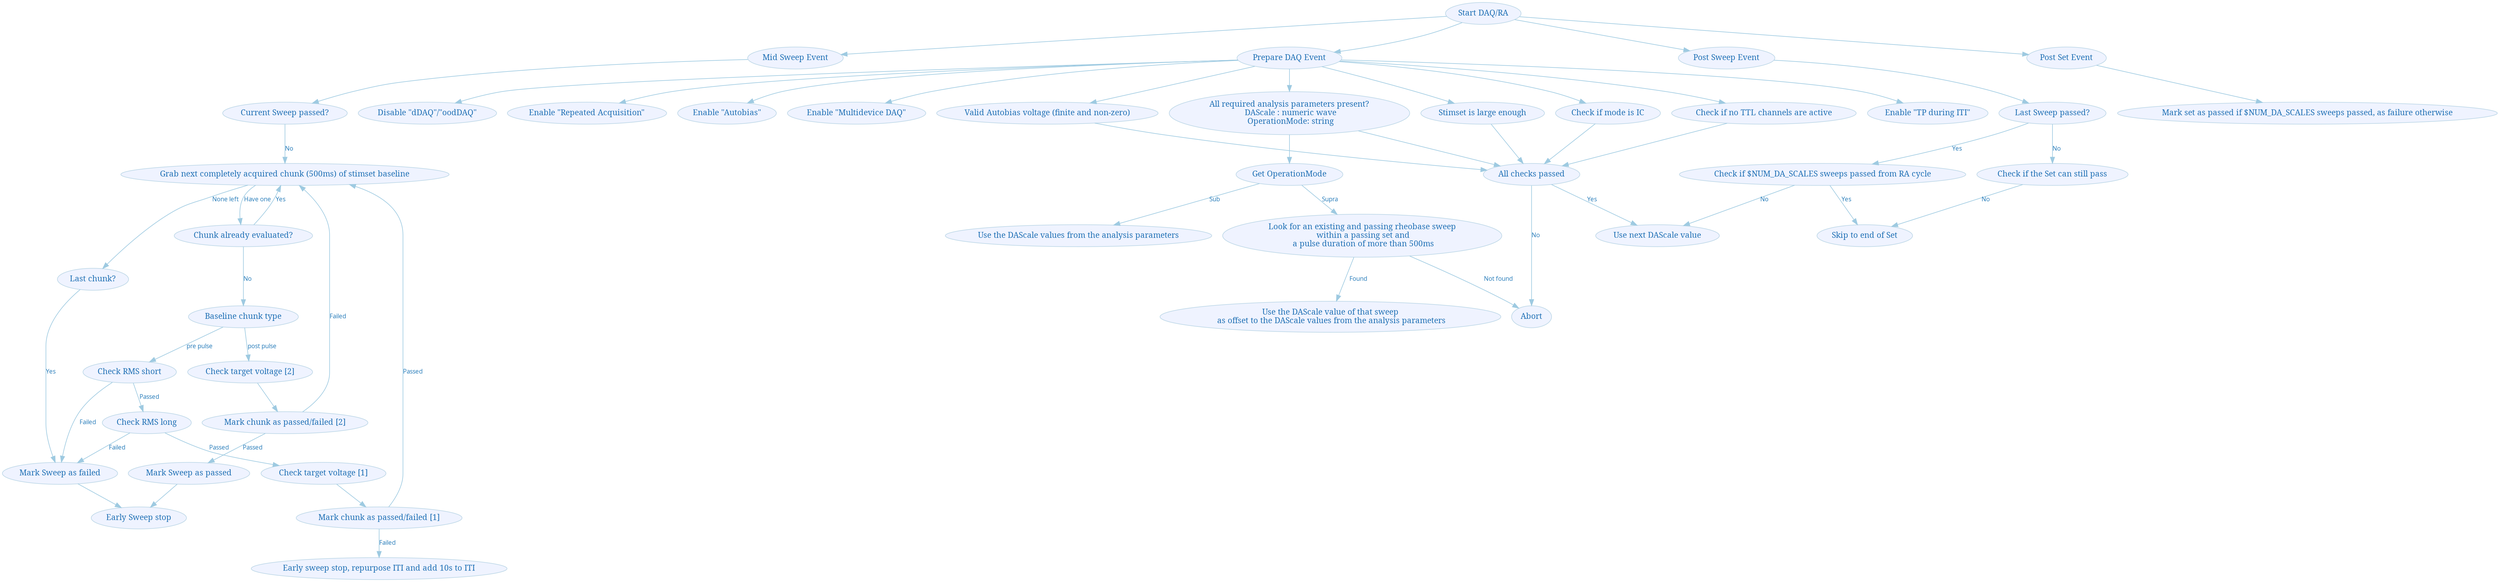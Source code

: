 digraph G {
    fontname="sans-serif";
    compound="true";
    ratio="0,01";
    center="true";
    penwidth="0.1";
    edge [comment="Wildcard edge",
          fontname="sans-serif",
          fontsize=10,
          colorscheme="blues3",
          color=2,
          fontcolor=3];
    node [fontname="serif",
          fontsize=13,
          fillcolor="1",
          colorscheme="blues4",
          color="2",
          fontcolor="4",
          style="filled"];
    "Start DAQ/RA";
    "Mid Sweep Event";
    "Start DAQ/RA" -> "Mid Sweep Event";
    "Prepare DAQ Event";
    "Start DAQ/RA" -> "Prepare DAQ Event";
    "Post Set Event";
    "Post Sweep Event";
    "Start DAQ/RA" -> "Post Set Event";
    "Start DAQ/RA" -> "Post Sweep Event";
    "Enable \"TP during ITI\"";
    "Enable \"Autobias\"";
    "Enable \"Multidevice DAQ\"";
    "Valid Autobias voltage (finite and non-zero)";
    "Disable \"dDAQ\"/\"oodDAQ\"";
    "Enable \"Repeated Acquisition\"";
    "Check if no TTL channels are active";
    "Prepare DAQ Event" -> "Enable \"Autobias\"";
    "Prepare DAQ Event" -> "Enable \"TP during ITI\"";
    "Prepare DAQ Event" -> "Valid Autobias voltage (finite and non-zero)";
    "Prepare DAQ Event" -> "Enable \"Multidevice DAQ\"";
    "Prepare DAQ Event" -> "Disable \"dDAQ\"/\"oodDAQ\"";
    "Prepare DAQ Event" -> "Enable \"Repeated Acquisition\"";
    "Prepare DAQ Event" -> "Check if no TTL channels are active";
    "All checks passed";
    "Valid Autobias voltage (finite and non-zero)" -> "All checks passed";
    "Check if no TTL channels are active" -> "All checks passed";
    "Mark set as passed if $NUM_DA_SCALES sweeps passed, as failure otherwise";
    "Post Set Event" -> "Mark set as passed if $NUM_DA_SCALES sweeps passed, as failure otherwise";
    "Last Sweep passed?";
    "Check if $NUM_DA_SCALES sweeps passed from RA cycle";
    "Skip to end of Set";
    "Post Sweep Event" -> "Last Sweep passed?";
    "Last Sweep passed?" -> "Check if $NUM_DA_SCALES sweeps passed from RA cycle"  [label="Yes"];
    "Check if $NUM_DA_SCALES sweeps passed from RA cycle" -> "Skip to end of Set"  [label="Yes"];
    "Use next DAScale value";
    "Check if $NUM_DA_SCALES sweeps passed from RA cycle" -> "Use next DAScale value"  [label="No"];
    "Check if the Set can still pass";
    "Last Sweep passed?" -> "Check if the Set can still pass"  [label="No"];
    "Check if the Set can still pass" -> "Skip to end of Set"  [label="No"];
    "All checks passed" -> "Use next DAScale value"  [label="Yes"];
    "Abort";
    "All checks passed" -> "Abort"  [label="No"];
    "Current Sweep passed?";
    "Mid Sweep Event" -> "Current Sweep passed?";
    "Grab next completely acquired chunk (500ms) of stimset baseline";
    "Current Sweep passed?" -> "Grab next completely acquired chunk (500ms) of stimset baseline"  [label="No"];
    "Baseline chunk type";
    "Chunk already evaluated?";
    "Grab next completely acquired chunk (500ms) of stimset baseline" -> "Chunk already evaluated?"  [label="Have one"];
    "Grab next completely acquired chunk (500ms) of stimset baseline" -> "Last chunk?"  [label="None left"];
    "Last chunk?" -> "Mark Sweep as failed"  [label="Yes"];
    "Chunk already evaluated?" -> "Grab next completely acquired chunk (500ms) of stimset baseline"  [label="Yes"];
    "Chunk already evaluated?" -> "Baseline chunk type"  [label="No"];
    "Check RMS short";
    "Check RMS long";
    "Check target voltage [1]";
    "Check target voltage [2]";
    "Baseline chunk type" -> "Check RMS short"  [label="pre pulse"];
    "Check RMS short" -> "Check RMS long"  [label="Passed"];
    "Mark Sweep as passed";
    "Mark Sweep as failed";
    "Check RMS short" -> "Mark Sweep as failed"  [label="Failed"];
    "Check RMS long" -> "Mark Sweep as failed"  [label="Failed"];
    "Check RMS long" -> "Check target voltage [1]"  [label="Passed"];
    "Mark chunk as passed/failed [1]";
    "Check target voltage [1]" -> "Mark chunk as passed/failed [1]";
    "Mark chunk as passed/failed [1]" -> "Grab next completely acquired chunk (500ms) of stimset baseline"  [label="Passed"];
    "Early sweep stop, repurpose ITI and add 10s to ITI";
    "Mark chunk as passed/failed [1]" -> "Early sweep stop, repurpose ITI and add 10s to ITI"  [label="Failed"];
    "Baseline chunk type" -> "Check target voltage [2]"  [label="post pulse"];
    "Check target voltage [2]" -> "Mark chunk as passed/failed [2]";
    "Mark chunk as passed/failed [2]" -> "Grab next completely acquired chunk (500ms) of stimset baseline"  [label="Failed"];
    "Mark chunk as passed/failed [2]" -> "Mark Sweep as passed"  [label="Passed"];
    "Mark Sweep as passed" -> "Early Sweep stop";
    "Mark Sweep as failed" -> "Early Sweep stop";
    "Stimset is large enough";
    "Prepare DAQ Event" -> "Stimset is large enough";
    "Stimset is large enough" -> "All checks passed";
    "All required analysis parameters present?\n DAScale : numeric wave\n OperationMode: string";
    "Prepare DAQ Event" -> "All required analysis parameters present?\n DAScale : numeric wave\n OperationMode: string";
    "All required analysis parameters present?\n DAScale : numeric wave\n OperationMode: string" -> "All checks passed";
    "Get OperationMode";
    "All required analysis parameters present?\n DAScale : numeric wave\n OperationMode: string" -> "Get OperationMode";
    "Look for an existing and passing rheobase sweep\n within a passing set and\n a pulse duration of more than 500ms";
    "Get OperationMode" -> "Look for an existing and passing rheobase sweep\n within a passing set and\n a pulse duration of more than 500ms"  [label="Supra"];
    "Look for an existing and passing rheobase sweep\n within a passing set and\n a pulse duration of more than 500ms" -> "Abort"  [label="Not found"];
    "Use the DAScale value of that sweep\n as offset to the DAScale values from the analysis parameters";
    "Look for an existing and passing rheobase sweep\n within a passing set and\n a pulse duration of more than 500ms" -> "Use the DAScale value of that sweep\n as offset to the DAScale values from the analysis parameters"  [label="Found"];
    "Use the DAScale values from the analysis parameters";
    "Get OperationMode" -> "Use the DAScale values from the analysis parameters"  [label="Sub"];
    "Check if mode is IC";
    "Prepare DAQ Event" -> "Check if mode is IC";
    "Check if mode is IC" -> "All checks passed";
}
